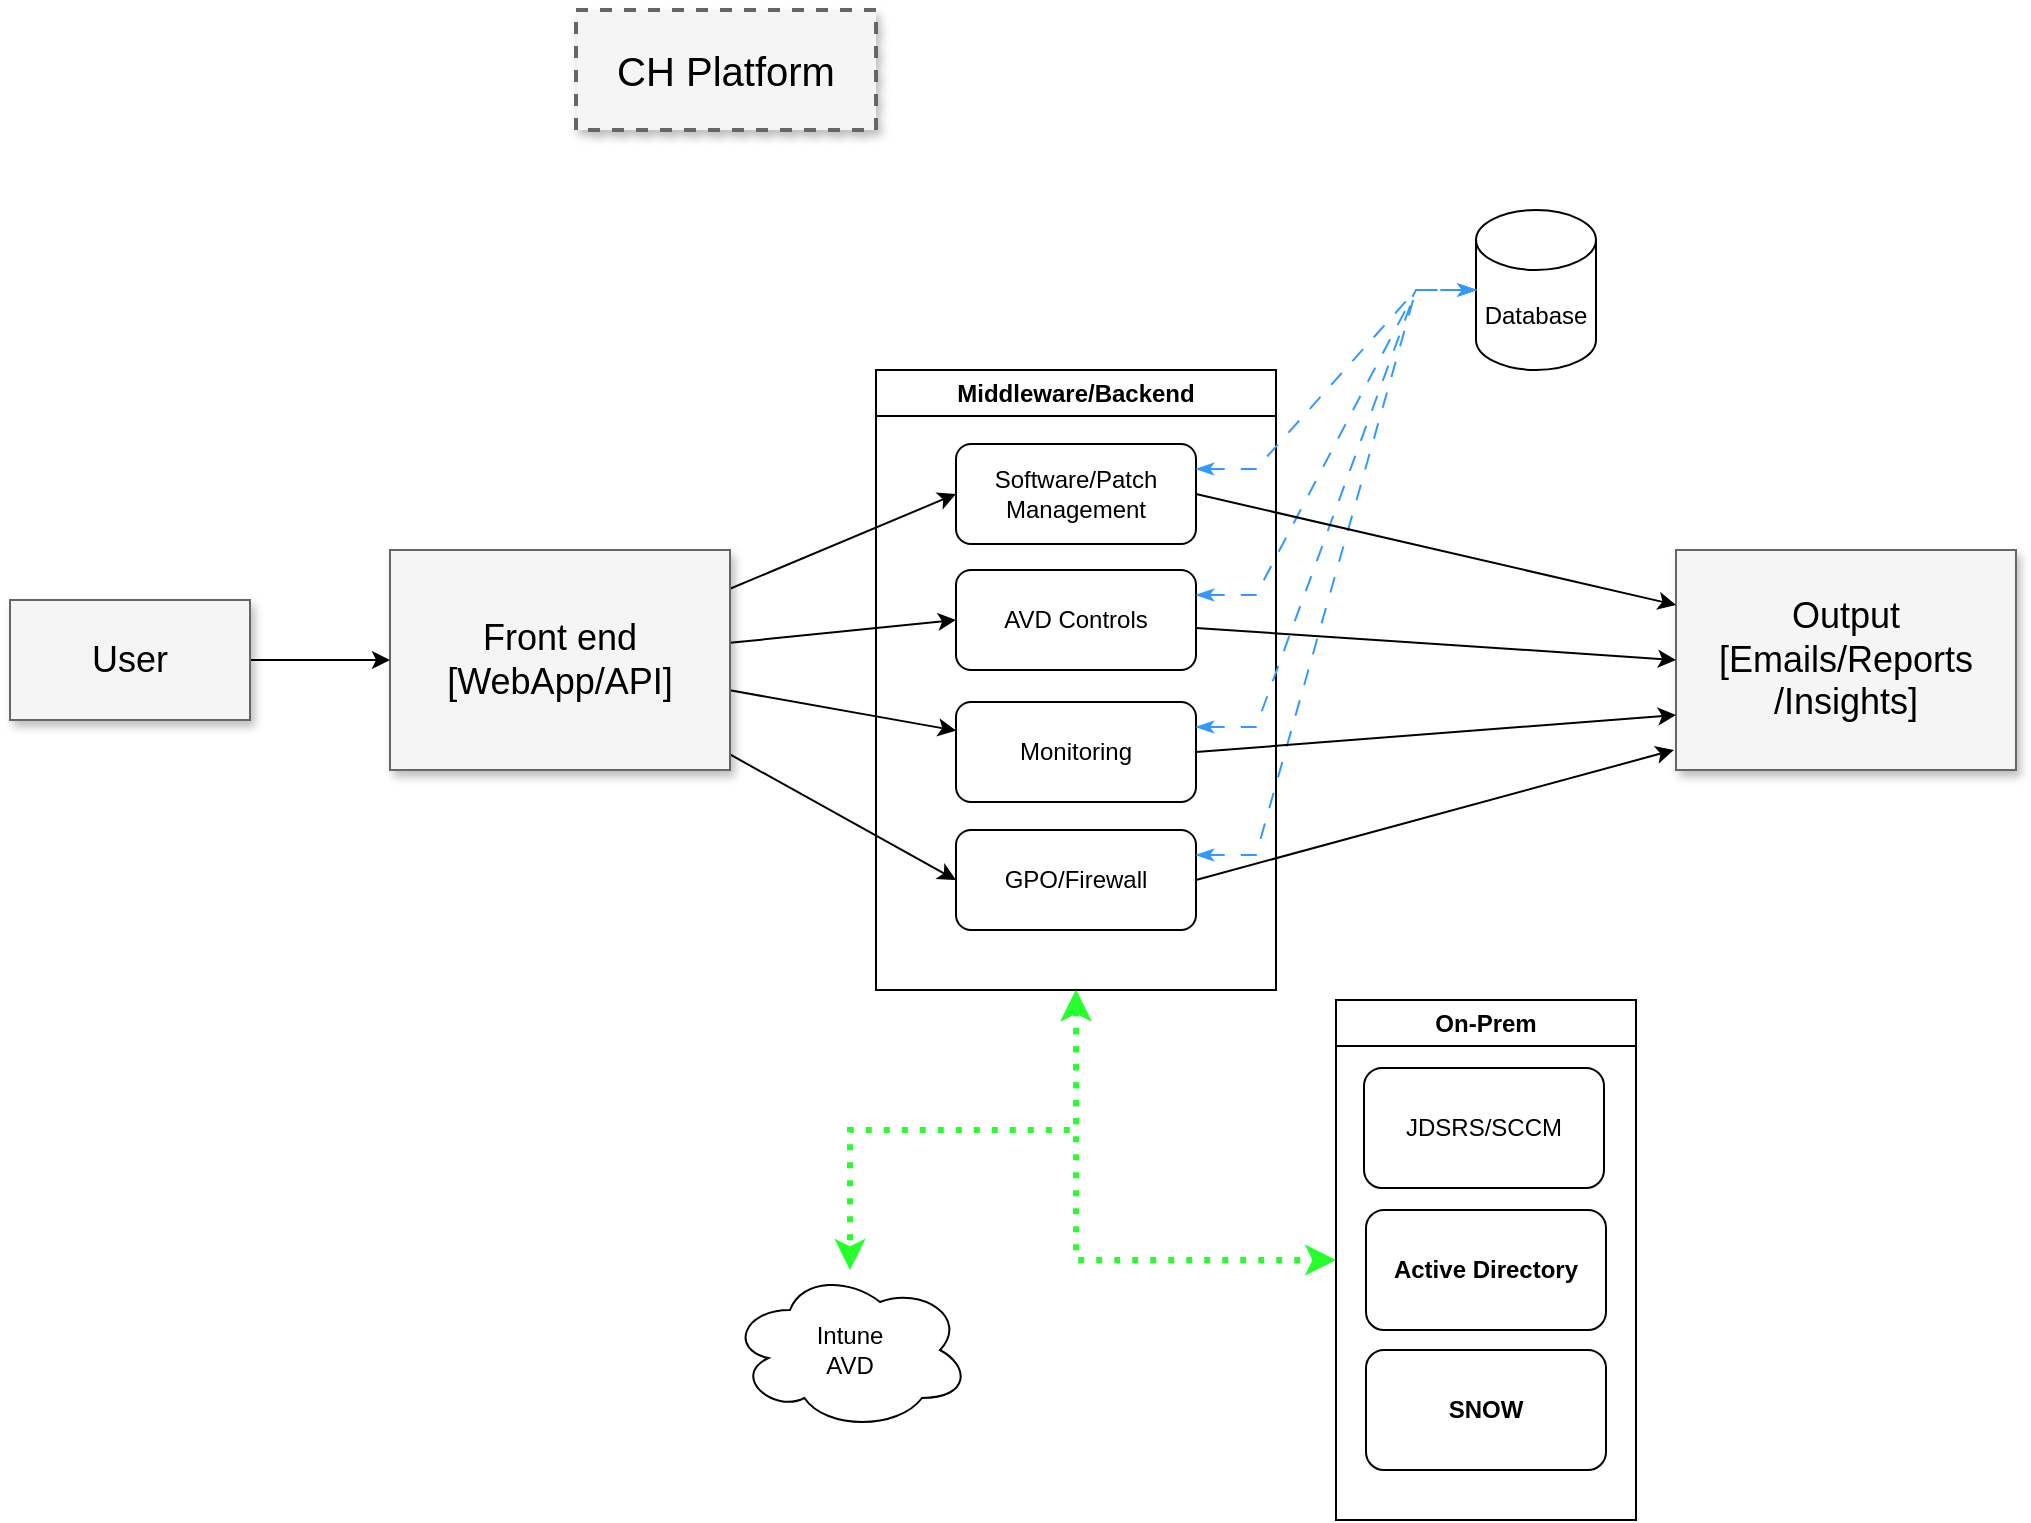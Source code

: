 <mxfile version="22.1.21" type="github">
  <diagram name="Page-1" id="90a13364-a465-7bf4-72fc-28e22215d7a0">
    <mxGraphModel dx="1434" dy="772" grid="1" gridSize="10" guides="1" tooltips="1" connect="1" arrows="1" fold="1" page="1" pageScale="1.5" pageWidth="1169" pageHeight="826" background="none" math="0" shadow="0">
      <root>
        <mxCell id="0" style=";html=1;" />
        <mxCell id="1" style=";html=1;" parent="0" />
        <mxCell id="3a17f1ce550125da-1" value="CH Platform" style="whiteSpace=wrap;html=1;shadow=1;fontSize=20;fillColor=#f5f5f5;strokeColor=#666666;strokeWidth=2;dashed=1;" parent="1" vertex="1">
          <mxGeometry x="880" y="260" width="150" height="60" as="geometry" />
        </mxCell>
        <mxCell id="PcffWIVFiGuBhN8pWp4p-13" value="" style="rounded=0;orthogonalLoop=1;jettySize=auto;html=1;" edge="1" parent="1" source="3a17f1ce550125da-2" target="PcffWIVFiGuBhN8pWp4p-10">
          <mxGeometry relative="1" as="geometry" />
        </mxCell>
        <mxCell id="PcffWIVFiGuBhN8pWp4p-14" value="" style="rounded=0;orthogonalLoop=1;jettySize=auto;html=1;entryX=0;entryY=0.5;entryDx=0;entryDy=0;" edge="1" parent="1" source="3a17f1ce550125da-2" target="PcffWIVFiGuBhN8pWp4p-8">
          <mxGeometry relative="1" as="geometry" />
        </mxCell>
        <mxCell id="PcffWIVFiGuBhN8pWp4p-15" value="" style="rounded=0;orthogonalLoop=1;jettySize=auto;html=1;entryX=0;entryY=0.5;entryDx=0;entryDy=0;" edge="1" parent="1" source="3a17f1ce550125da-2" target="PcffWIVFiGuBhN8pWp4p-9">
          <mxGeometry relative="1" as="geometry" />
        </mxCell>
        <mxCell id="PcffWIVFiGuBhN8pWp4p-16" value="" style="rounded=0;orthogonalLoop=1;jettySize=auto;html=1;entryX=0;entryY=0.5;entryDx=0;entryDy=0;" edge="1" parent="1" source="3a17f1ce550125da-2" target="PcffWIVFiGuBhN8pWp4p-12">
          <mxGeometry relative="1" as="geometry" />
        </mxCell>
        <mxCell id="3a17f1ce550125da-2" value="Front end&lt;br&gt;[WebApp/API]" style="whiteSpace=wrap;html=1;shadow=1;fontSize=18;fillColor=#f5f5f5;strokeColor=#666666;" parent="1" vertex="1">
          <mxGeometry x="787" y="530" width="170" height="110" as="geometry" />
        </mxCell>
        <mxCell id="PcffWIVFiGuBhN8pWp4p-6" style="edgeStyle=orthogonalEdgeStyle;rounded=0;orthogonalLoop=1;jettySize=auto;html=1;entryX=0;entryY=0.5;entryDx=0;entryDy=0;" edge="1" parent="1" source="3a17f1ce550125da-9" target="3a17f1ce550125da-2">
          <mxGeometry relative="1" as="geometry" />
        </mxCell>
        <mxCell id="3a17f1ce550125da-9" value="User" style="whiteSpace=wrap;html=1;shadow=1;fontSize=18;fillColor=#f5f5f5;strokeColor=#666666;" parent="1" vertex="1">
          <mxGeometry x="597" y="555" width="120" height="60" as="geometry" />
        </mxCell>
        <mxCell id="PcffWIVFiGuBhN8pWp4p-31" style="edgeStyle=orthogonalEdgeStyle;rounded=0;orthogonalLoop=1;jettySize=auto;html=1;entryX=0;entryY=0.5;entryDx=0;entryDy=0;exitX=0.5;exitY=1;exitDx=0;exitDy=0;startArrow=classic;startFill=1;strokeWidth=3;dashed=1;dashPattern=1 2;strokeColor=#26FF2D;" edge="1" parent="1" source="PcffWIVFiGuBhN8pWp4p-7" target="PcffWIVFiGuBhN8pWp4p-27">
          <mxGeometry relative="1" as="geometry" />
        </mxCell>
        <mxCell id="PcffWIVFiGuBhN8pWp4p-7" value="Middleware/Backend" style="swimlane;whiteSpace=wrap;html=1;" vertex="1" parent="1">
          <mxGeometry x="1030" y="440" width="200" height="310" as="geometry" />
        </mxCell>
        <mxCell id="PcffWIVFiGuBhN8pWp4p-8" value="Software/Patch Management" style="rounded=1;whiteSpace=wrap;html=1;" vertex="1" parent="PcffWIVFiGuBhN8pWp4p-7">
          <mxGeometry x="40" y="37" width="120" height="50" as="geometry" />
        </mxCell>
        <mxCell id="PcffWIVFiGuBhN8pWp4p-9" value="AVD Controls" style="rounded=1;whiteSpace=wrap;html=1;" vertex="1" parent="PcffWIVFiGuBhN8pWp4p-7">
          <mxGeometry x="40" y="100" width="120" height="50" as="geometry" />
        </mxCell>
        <mxCell id="PcffWIVFiGuBhN8pWp4p-12" value="GPO/Firewall" style="rounded=1;whiteSpace=wrap;html=1;" vertex="1" parent="PcffWIVFiGuBhN8pWp4p-7">
          <mxGeometry x="40" y="230" width="120" height="50" as="geometry" />
        </mxCell>
        <mxCell id="PcffWIVFiGuBhN8pWp4p-10" value="Monitoring" style="rounded=1;whiteSpace=wrap;html=1;" vertex="1" parent="PcffWIVFiGuBhN8pWp4p-7">
          <mxGeometry x="40" y="166" width="120" height="50" as="geometry" />
        </mxCell>
        <mxCell id="PcffWIVFiGuBhN8pWp4p-17" value="Database" style="shape=cylinder3;whiteSpace=wrap;html=1;boundedLbl=1;backgroundOutline=1;size=15;" vertex="1" parent="1">
          <mxGeometry x="1330" y="360" width="60" height="80" as="geometry" />
        </mxCell>
        <mxCell id="PcffWIVFiGuBhN8pWp4p-18" style="rounded=0;orthogonalLoop=1;jettySize=auto;html=1;entryX=0;entryY=0.5;entryDx=0;entryDy=0;entryPerimeter=0;edgeStyle=entityRelationEdgeStyle;startArrow=classicThin;startFill=1;endArrow=classicThin;endFill=1;dashed=1;dashPattern=8 8;strokeColor=#3399FF;exitX=1;exitY=0.25;exitDx=0;exitDy=0;" edge="1" parent="1" source="PcffWIVFiGuBhN8pWp4p-12" target="PcffWIVFiGuBhN8pWp4p-17">
          <mxGeometry relative="1" as="geometry" />
        </mxCell>
        <mxCell id="PcffWIVFiGuBhN8pWp4p-19" style="rounded=0;orthogonalLoop=1;jettySize=auto;html=1;entryX=0;entryY=0.5;entryDx=0;entryDy=0;entryPerimeter=0;edgeStyle=entityRelationEdgeStyle;startArrow=classicThin;startFill=1;endArrow=classicThin;endFill=1;dashed=1;dashPattern=8 8;strokeColor=#3399FF;exitX=1;exitY=0.25;exitDx=0;exitDy=0;" edge="1" parent="1" source="PcffWIVFiGuBhN8pWp4p-10" target="PcffWIVFiGuBhN8pWp4p-17">
          <mxGeometry relative="1" as="geometry" />
        </mxCell>
        <mxCell id="PcffWIVFiGuBhN8pWp4p-20" style="rounded=0;orthogonalLoop=1;jettySize=auto;html=1;entryX=0;entryY=0.5;entryDx=0;entryDy=0;entryPerimeter=0;edgeStyle=entityRelationEdgeStyle;startArrow=classicThin;startFill=1;endArrow=classicThin;endFill=1;dashed=1;dashPattern=8 8;strokeColor=#3399FF;exitX=1;exitY=0.25;exitDx=0;exitDy=0;" edge="1" parent="1" source="PcffWIVFiGuBhN8pWp4p-9" target="PcffWIVFiGuBhN8pWp4p-17">
          <mxGeometry relative="1" as="geometry" />
        </mxCell>
        <mxCell id="PcffWIVFiGuBhN8pWp4p-21" style="rounded=0;orthogonalLoop=1;jettySize=auto;html=1;entryX=0;entryY=0.5;entryDx=0;entryDy=0;entryPerimeter=0;edgeStyle=entityRelationEdgeStyle;startArrow=classicThin;startFill=1;endArrow=classicThin;endFill=1;dashed=1;dashPattern=8 8;strokeColor=#3399FF;exitX=1;exitY=0.25;exitDx=0;exitDy=0;" edge="1" parent="1" source="PcffWIVFiGuBhN8pWp4p-8" target="PcffWIVFiGuBhN8pWp4p-17">
          <mxGeometry relative="1" as="geometry">
            <Array as="points">
              <mxPoint x="1210" y="480" />
            </Array>
          </mxGeometry>
        </mxCell>
        <mxCell id="PcffWIVFiGuBhN8pWp4p-22" value="Output&lt;br&gt;[Emails/Reports&lt;br&gt;/Insights]" style="whiteSpace=wrap;html=1;shadow=1;fontSize=18;fillColor=#f5f5f5;strokeColor=#666666;" vertex="1" parent="1">
          <mxGeometry x="1430" y="530" width="170" height="110" as="geometry" />
        </mxCell>
        <mxCell id="PcffWIVFiGuBhN8pWp4p-23" style="rounded=0;orthogonalLoop=1;jettySize=auto;html=1;entryX=0;entryY=0.25;entryDx=0;entryDy=0;exitX=1;exitY=0.5;exitDx=0;exitDy=0;" edge="1" parent="1" source="PcffWIVFiGuBhN8pWp4p-8" target="PcffWIVFiGuBhN8pWp4p-22">
          <mxGeometry relative="1" as="geometry" />
        </mxCell>
        <mxCell id="PcffWIVFiGuBhN8pWp4p-24" style="rounded=0;orthogonalLoop=1;jettySize=auto;html=1;entryX=0;entryY=0.5;entryDx=0;entryDy=0;" edge="1" parent="1" source="PcffWIVFiGuBhN8pWp4p-9" target="PcffWIVFiGuBhN8pWp4p-22">
          <mxGeometry relative="1" as="geometry" />
        </mxCell>
        <mxCell id="PcffWIVFiGuBhN8pWp4p-25" style="rounded=0;orthogonalLoop=1;jettySize=auto;html=1;entryX=0;entryY=0.75;entryDx=0;entryDy=0;exitX=1;exitY=0.5;exitDx=0;exitDy=0;" edge="1" parent="1" source="PcffWIVFiGuBhN8pWp4p-10" target="PcffWIVFiGuBhN8pWp4p-22">
          <mxGeometry relative="1" as="geometry" />
        </mxCell>
        <mxCell id="PcffWIVFiGuBhN8pWp4p-26" style="rounded=0;orthogonalLoop=1;jettySize=auto;html=1;entryX=-0.006;entryY=0.909;entryDx=0;entryDy=0;entryPerimeter=0;exitX=1;exitY=0.5;exitDx=0;exitDy=0;" edge="1" parent="1" source="PcffWIVFiGuBhN8pWp4p-12" target="PcffWIVFiGuBhN8pWp4p-22">
          <mxGeometry relative="1" as="geometry" />
        </mxCell>
        <mxCell id="PcffWIVFiGuBhN8pWp4p-27" value="On-Prem" style="swimlane;whiteSpace=wrap;html=1;" vertex="1" parent="1">
          <mxGeometry x="1260" y="755" width="150" height="260" as="geometry" />
        </mxCell>
        <mxCell id="PcffWIVFiGuBhN8pWp4p-29" value="Active Directory" style="rounded=1;whiteSpace=wrap;html=1;fontStyle=1" vertex="1" parent="PcffWIVFiGuBhN8pWp4p-27">
          <mxGeometry x="15" y="105" width="120" height="60" as="geometry" />
        </mxCell>
        <mxCell id="PcffWIVFiGuBhN8pWp4p-28" value="JDSRS/SCCM" style="rounded=1;whiteSpace=wrap;html=1;" vertex="1" parent="1">
          <mxGeometry x="1274" y="789" width="120" height="60" as="geometry" />
        </mxCell>
        <mxCell id="PcffWIVFiGuBhN8pWp4p-30" value="SNOW" style="rounded=1;whiteSpace=wrap;html=1;fontStyle=1" vertex="1" parent="1">
          <mxGeometry x="1275" y="930" width="120" height="60" as="geometry" />
        </mxCell>
        <mxCell id="PcffWIVFiGuBhN8pWp4p-32" value="Intune&lt;br&gt;AVD" style="ellipse;shape=cloud;whiteSpace=wrap;html=1;" vertex="1" parent="1">
          <mxGeometry x="957" y="890" width="120" height="80" as="geometry" />
        </mxCell>
        <mxCell id="PcffWIVFiGuBhN8pWp4p-33" style="edgeStyle=orthogonalEdgeStyle;rounded=0;orthogonalLoop=1;jettySize=auto;html=1;exitX=0.5;exitY=1;exitDx=0;exitDy=0;startArrow=classic;startFill=1;strokeWidth=3;dashed=1;dashPattern=1 2;strokeColor=#26FF2D;" edge="1" parent="1" source="PcffWIVFiGuBhN8pWp4p-7" target="PcffWIVFiGuBhN8pWp4p-32">
          <mxGeometry relative="1" as="geometry">
            <mxPoint x="1140" y="760" as="sourcePoint" />
            <mxPoint x="1270" y="895" as="targetPoint" />
          </mxGeometry>
        </mxCell>
      </root>
    </mxGraphModel>
  </diagram>
</mxfile>
